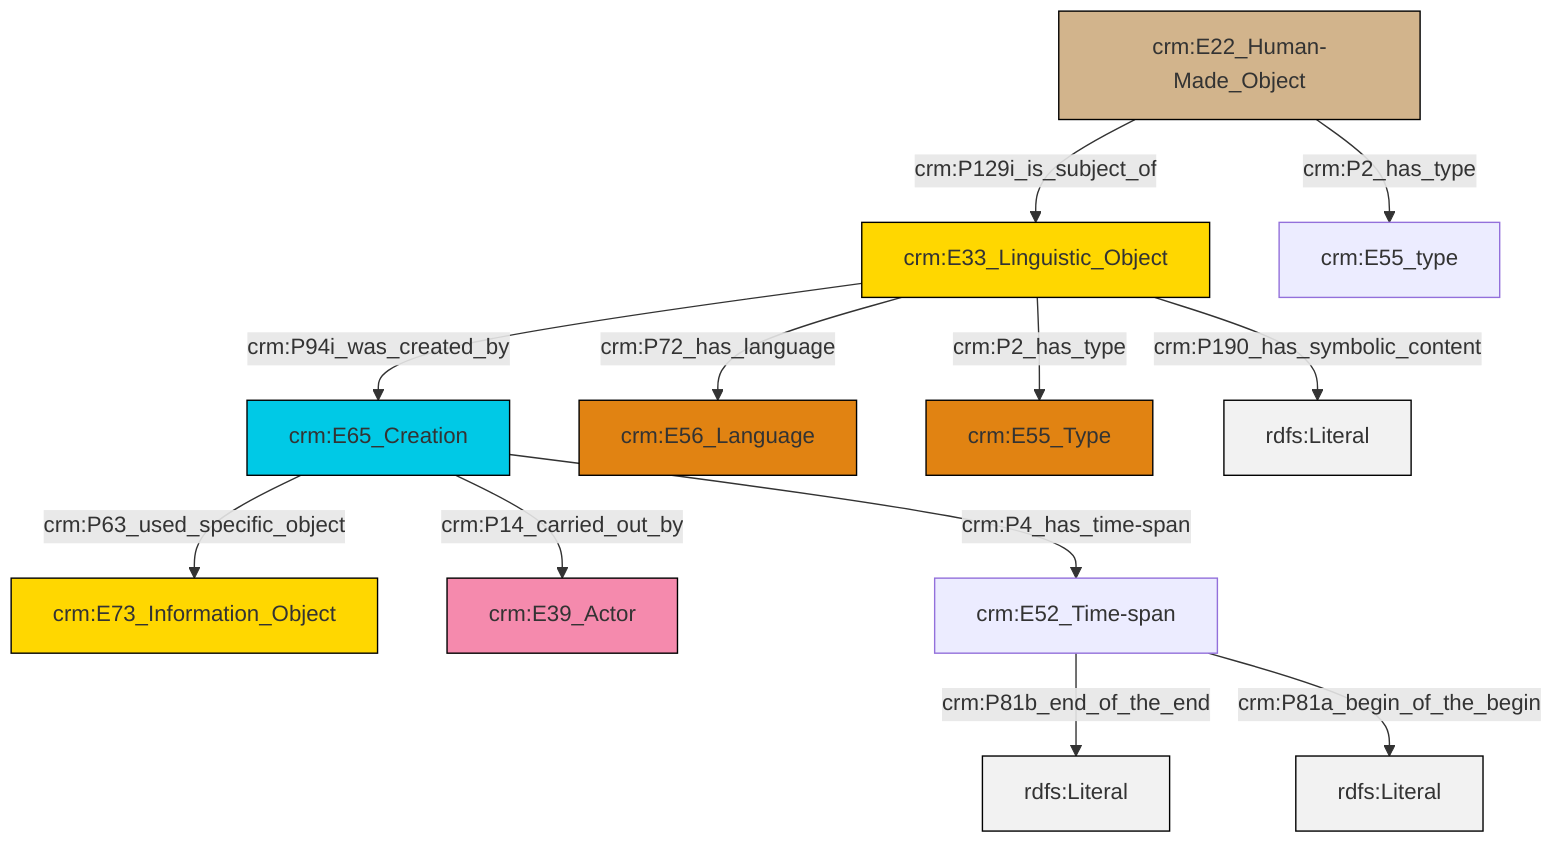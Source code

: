 graph TD
classDef Literal fill:#f2f2f2,stroke:#000000;
classDef CRM_Entity fill:#FFFFFF,stroke:#000000;
classDef Temporal_Entity fill:#00C9E6, stroke:#000000;
classDef Type fill:#E18312, stroke:#000000;
classDef Time-Span fill:#2C9C91, stroke:#000000;
classDef Appellation fill:#FFEB7F, stroke:#000000;
classDef Place fill:#008836, stroke:#000000;
classDef Persistent_Item fill:#B266B2, stroke:#000000;
classDef Conceptual_Object fill:#FFD700, stroke:#000000;
classDef Physical_Thing fill:#D2B48C, stroke:#000000;
classDef Actor fill:#f58aad, stroke:#000000;
classDef PC_Classes fill:#4ce600, stroke:#000000;
classDef Multi fill:#cccccc,stroke:#000000;

0["crm:E33_Linguistic_Object"]:::Conceptual_Object -->|crm:P94i_was_created_by| 1["crm:E65_Creation"]:::Temporal_Entity
2["crm:E22_Human-Made_Object"]:::Physical_Thing -->|crm:P2_has_type| 3["crm:E55_type"]:::Default
0["crm:E33_Linguistic_Object"]:::Conceptual_Object -->|crm:P72_has_language| 4["crm:E56_Language"]:::Type
2["crm:E22_Human-Made_Object"]:::Physical_Thing -->|crm:P129i_is_subject_of| 0["crm:E33_Linguistic_Object"]:::Conceptual_Object
1["crm:E65_Creation"]:::Temporal_Entity -->|crm:P63_used_specific_object| 5["crm:E73_Information_Object"]:::Conceptual_Object
1["crm:E65_Creation"]:::Temporal_Entity -->|crm:P14_carried_out_by| 6["crm:E39_Actor"]:::Actor
7["crm:E52_Time-span"]:::Default -->|crm:P81b_end_of_the_end| 8[rdfs:Literal]:::Literal
0["crm:E33_Linguistic_Object"]:::Conceptual_Object -->|crm:P2_has_type| 14["crm:E55_Type"]:::Type
7["crm:E52_Time-span"]:::Default -->|crm:P81a_begin_of_the_begin| 18[rdfs:Literal]:::Literal
0["crm:E33_Linguistic_Object"]:::Conceptual_Object -->|crm:P190_has_symbolic_content| 20[rdfs:Literal]:::Literal
1["crm:E65_Creation"]:::Temporal_Entity -->|crm:P4_has_time-span| 7["crm:E52_Time-span"]:::Default